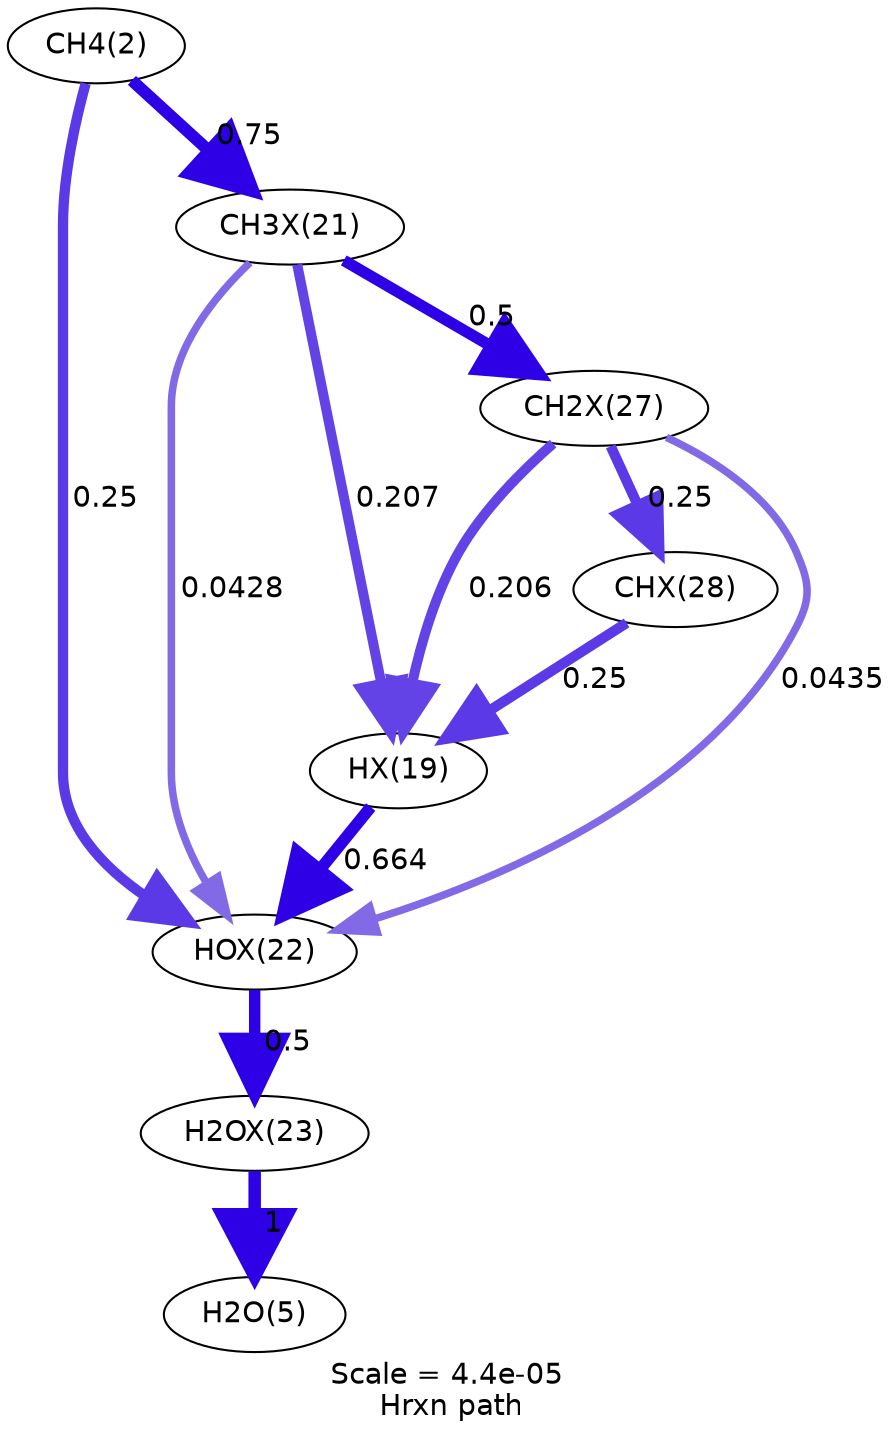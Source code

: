 digraph reaction_paths {
center=1;
s3 -> s26[fontname="Helvetica", style="setlinewidth(4.95)", arrowsize=2.48, color="0.7, 0.75, 0.9"
, label=" 0.25"];
s3 -> s25[fontname="Helvetica", style="setlinewidth(5.78)", arrowsize=2.89, color="0.7, 1.25, 0.9"
, label=" 0.75"];
s23 -> s26[fontname="Helvetica", style="setlinewidth(5.69)", arrowsize=2.85, color="0.7, 1.16, 0.9"
, label=" 0.664"];
s25 -> s23[fontname="Helvetica", style="setlinewidth(4.81)", arrowsize=2.41, color="0.7, 0.707, 0.9"
, label=" 0.207"];
s31 -> s23[fontname="Helvetica", style="setlinewidth(4.81)", arrowsize=2.4, color="0.7, 0.706, 0.9"
, label=" 0.206"];
s32 -> s23[fontname="Helvetica", style="setlinewidth(4.95)", arrowsize=2.48, color="0.7, 0.75, 0.9"
, label=" 0.25"];
s25 -> s26[fontname="Helvetica", style="setlinewidth(3.62)", arrowsize=1.81, color="0.7, 0.543, 0.9"
, label=" 0.0428"];
s31 -> s26[fontname="Helvetica", style="setlinewidth(3.63)", arrowsize=1.82, color="0.7, 0.544, 0.9"
, label=" 0.0435"];
s26 -> s27[fontname="Helvetica", style="setlinewidth(5.48)", arrowsize=2.74, color="0.7, 1, 0.9"
, label=" 0.5"];
s27 -> s6[fontname="Helvetica", style="setlinewidth(6)", arrowsize=3, color="0.7, 1.5, 0.9"
, label=" 1"];
s25 -> s31[fontname="Helvetica", style="setlinewidth(5.48)", arrowsize=2.74, color="0.7, 1, 0.9"
, label=" 0.5"];
s31 -> s32[fontname="Helvetica", style="setlinewidth(4.95)", arrowsize=2.48, color="0.7, 0.75, 0.9"
, label=" 0.25"];
s3 [ fontname="Helvetica", label="CH4(2)"];
s6 [ fontname="Helvetica", label="H2O(5)"];
s23 [ fontname="Helvetica", label="HX(19)"];
s25 [ fontname="Helvetica", label="CH3X(21)"];
s26 [ fontname="Helvetica", label="HOX(22)"];
s27 [ fontname="Helvetica", label="H2OX(23)"];
s31 [ fontname="Helvetica", label="CH2X(27)"];
s32 [ fontname="Helvetica", label="CHX(28)"];
 label = "Scale = 4.4e-05\l Hrxn path";
 fontname = "Helvetica";
}
